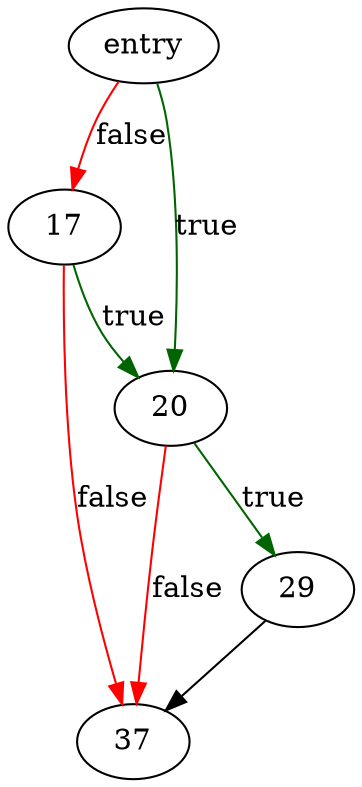 digraph "parserAddExprIdListTerm" {
	// Node definitions.
	5 [label=entry];
	17;
	20;
	29;
	37;

	// Edge definitions.
	5 -> 17 [
		color=red
		label=false
	];
	5 -> 20 [
		color=darkgreen
		label=true
	];
	17 -> 20 [
		color=darkgreen
		label=true
	];
	17 -> 37 [
		color=red
		label=false
	];
	20 -> 29 [
		color=darkgreen
		label=true
	];
	20 -> 37 [
		color=red
		label=false
	];
	29 -> 37;
}